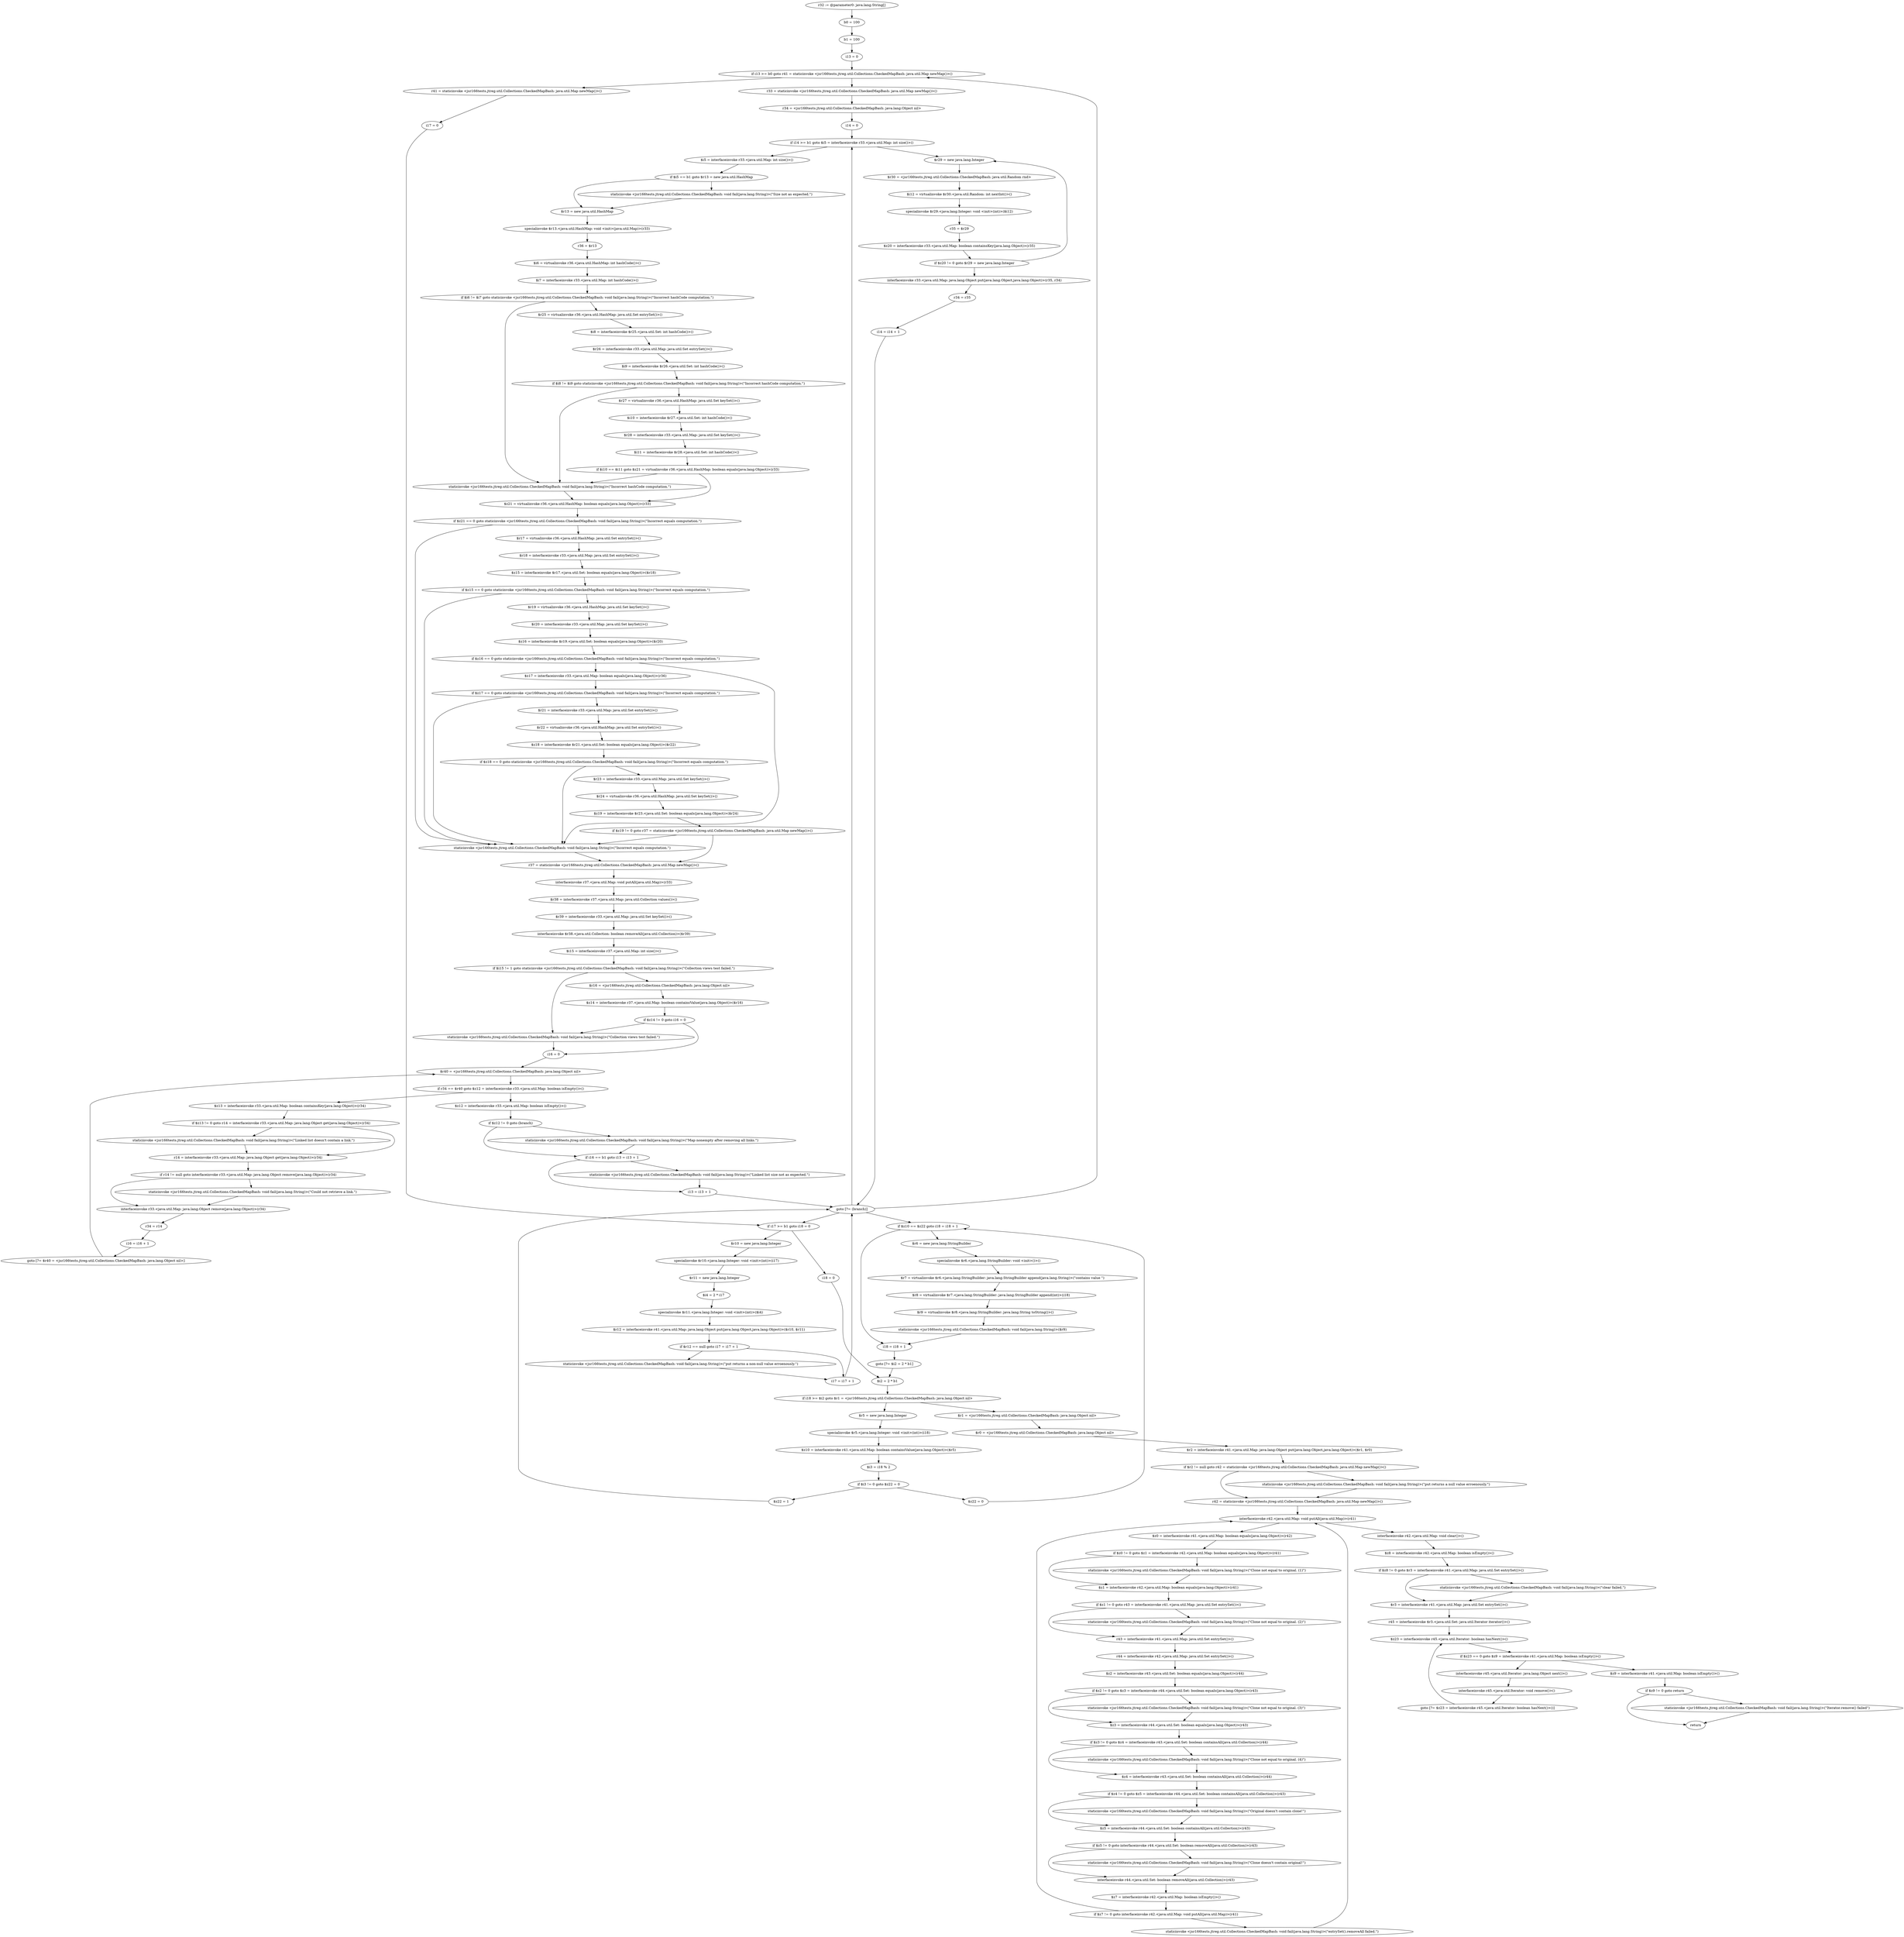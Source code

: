 digraph "unitGraph" {
    "r32 := @parameter0: java.lang.String[]"
    "b0 = 100"
    "b1 = 100"
    "i13 = 0"
    "if i13 >= b0 goto r41 = staticinvoke <jsr166tests.jtreg.util.Collections.CheckedMapBash: java.util.Map newMap()>()"
    "r33 = staticinvoke <jsr166tests.jtreg.util.Collections.CheckedMapBash: java.util.Map newMap()>()"
    "r34 = <jsr166tests.jtreg.util.Collections.CheckedMapBash: java.lang.Object nil>"
    "i14 = 0"
    "if i14 >= b1 goto $i5 = interfaceinvoke r33.<java.util.Map: int size()>()"
    "$r29 = new java.lang.Integer"
    "$r30 = <jsr166tests.jtreg.util.Collections.CheckedMapBash: java.util.Random rnd>"
    "$i12 = virtualinvoke $r30.<java.util.Random: int nextInt()>()"
    "specialinvoke $r29.<java.lang.Integer: void <init>(int)>($i12)"
    "r35 = $r29"
    "$z20 = interfaceinvoke r33.<java.util.Map: boolean containsKey(java.lang.Object)>(r35)"
    "if $z20 != 0 goto $r29 = new java.lang.Integer"
    "interfaceinvoke r33.<java.util.Map: java.lang.Object put(java.lang.Object,java.lang.Object)>(r35, r34)"
    "r34 = r35"
    "i14 = i14 + 1"
    "goto [?= (branch)]"
    "$i5 = interfaceinvoke r33.<java.util.Map: int size()>()"
    "if $i5 == b1 goto $r13 = new java.util.HashMap"
    "staticinvoke <jsr166tests.jtreg.util.Collections.CheckedMapBash: void fail(java.lang.String)>(\"Size not as expected.\")"
    "$r13 = new java.util.HashMap"
    "specialinvoke $r13.<java.util.HashMap: void <init>(java.util.Map)>(r33)"
    "r36 = $r13"
    "$i6 = virtualinvoke r36.<java.util.HashMap: int hashCode()>()"
    "$i7 = interfaceinvoke r33.<java.util.Map: int hashCode()>()"
    "if $i6 != $i7 goto staticinvoke <jsr166tests.jtreg.util.Collections.CheckedMapBash: void fail(java.lang.String)>(\"Incorrect hashCode computation.\")"
    "$r25 = virtualinvoke r36.<java.util.HashMap: java.util.Set entrySet()>()"
    "$i8 = interfaceinvoke $r25.<java.util.Set: int hashCode()>()"
    "$r26 = interfaceinvoke r33.<java.util.Map: java.util.Set entrySet()>()"
    "$i9 = interfaceinvoke $r26.<java.util.Set: int hashCode()>()"
    "if $i8 != $i9 goto staticinvoke <jsr166tests.jtreg.util.Collections.CheckedMapBash: void fail(java.lang.String)>(\"Incorrect hashCode computation.\")"
    "$r27 = virtualinvoke r36.<java.util.HashMap: java.util.Set keySet()>()"
    "$i10 = interfaceinvoke $r27.<java.util.Set: int hashCode()>()"
    "$r28 = interfaceinvoke r33.<java.util.Map: java.util.Set keySet()>()"
    "$i11 = interfaceinvoke $r28.<java.util.Set: int hashCode()>()"
    "if $i10 == $i11 goto $z21 = virtualinvoke r36.<java.util.HashMap: boolean equals(java.lang.Object)>(r33)"
    "staticinvoke <jsr166tests.jtreg.util.Collections.CheckedMapBash: void fail(java.lang.String)>(\"Incorrect hashCode computation.\")"
    "$z21 = virtualinvoke r36.<java.util.HashMap: boolean equals(java.lang.Object)>(r33)"
    "if $z21 == 0 goto staticinvoke <jsr166tests.jtreg.util.Collections.CheckedMapBash: void fail(java.lang.String)>(\"Incorrect equals computation.\")"
    "$r17 = virtualinvoke r36.<java.util.HashMap: java.util.Set entrySet()>()"
    "$r18 = interfaceinvoke r33.<java.util.Map: java.util.Set entrySet()>()"
    "$z15 = interfaceinvoke $r17.<java.util.Set: boolean equals(java.lang.Object)>($r18)"
    "if $z15 == 0 goto staticinvoke <jsr166tests.jtreg.util.Collections.CheckedMapBash: void fail(java.lang.String)>(\"Incorrect equals computation.\")"
    "$r19 = virtualinvoke r36.<java.util.HashMap: java.util.Set keySet()>()"
    "$r20 = interfaceinvoke r33.<java.util.Map: java.util.Set keySet()>()"
    "$z16 = interfaceinvoke $r19.<java.util.Set: boolean equals(java.lang.Object)>($r20)"
    "if $z16 == 0 goto staticinvoke <jsr166tests.jtreg.util.Collections.CheckedMapBash: void fail(java.lang.String)>(\"Incorrect equals computation.\")"
    "$z17 = interfaceinvoke r33.<java.util.Map: boolean equals(java.lang.Object)>(r36)"
    "if $z17 == 0 goto staticinvoke <jsr166tests.jtreg.util.Collections.CheckedMapBash: void fail(java.lang.String)>(\"Incorrect equals computation.\")"
    "$r21 = interfaceinvoke r33.<java.util.Map: java.util.Set entrySet()>()"
    "$r22 = virtualinvoke r36.<java.util.HashMap: java.util.Set entrySet()>()"
    "$z18 = interfaceinvoke $r21.<java.util.Set: boolean equals(java.lang.Object)>($r22)"
    "if $z18 == 0 goto staticinvoke <jsr166tests.jtreg.util.Collections.CheckedMapBash: void fail(java.lang.String)>(\"Incorrect equals computation.\")"
    "$r23 = interfaceinvoke r33.<java.util.Map: java.util.Set keySet()>()"
    "$r24 = virtualinvoke r36.<java.util.HashMap: java.util.Set keySet()>()"
    "$z19 = interfaceinvoke $r23.<java.util.Set: boolean equals(java.lang.Object)>($r24)"
    "if $z19 != 0 goto r37 = staticinvoke <jsr166tests.jtreg.util.Collections.CheckedMapBash: java.util.Map newMap()>()"
    "staticinvoke <jsr166tests.jtreg.util.Collections.CheckedMapBash: void fail(java.lang.String)>(\"Incorrect equals computation.\")"
    "r37 = staticinvoke <jsr166tests.jtreg.util.Collections.CheckedMapBash: java.util.Map newMap()>()"
    "interfaceinvoke r37.<java.util.Map: void putAll(java.util.Map)>(r33)"
    "$r38 = interfaceinvoke r37.<java.util.Map: java.util.Collection values()>()"
    "$r39 = interfaceinvoke r33.<java.util.Map: java.util.Set keySet()>()"
    "interfaceinvoke $r38.<java.util.Collection: boolean removeAll(java.util.Collection)>($r39)"
    "$i15 = interfaceinvoke r37.<java.util.Map: int size()>()"
    "if $i15 != 1 goto staticinvoke <jsr166tests.jtreg.util.Collections.CheckedMapBash: void fail(java.lang.String)>(\"Collection views test failed.\")"
    "$r16 = <jsr166tests.jtreg.util.Collections.CheckedMapBash: java.lang.Object nil>"
    "$z14 = interfaceinvoke r37.<java.util.Map: boolean containsValue(java.lang.Object)>($r16)"
    "if $z14 != 0 goto i16 = 0"
    "staticinvoke <jsr166tests.jtreg.util.Collections.CheckedMapBash: void fail(java.lang.String)>(\"Collection views test failed.\")"
    "i16 = 0"
    "$r40 = <jsr166tests.jtreg.util.Collections.CheckedMapBash: java.lang.Object nil>"
    "if r34 == $r40 goto $z12 = interfaceinvoke r33.<java.util.Map: boolean isEmpty()>()"
    "$z13 = interfaceinvoke r33.<java.util.Map: boolean containsKey(java.lang.Object)>(r34)"
    "if $z13 != 0 goto r14 = interfaceinvoke r33.<java.util.Map: java.lang.Object get(java.lang.Object)>(r34)"
    "staticinvoke <jsr166tests.jtreg.util.Collections.CheckedMapBash: void fail(java.lang.String)>(\"Linked list doesn\'t contain a link.\")"
    "r14 = interfaceinvoke r33.<java.util.Map: java.lang.Object get(java.lang.Object)>(r34)"
    "if r14 != null goto interfaceinvoke r33.<java.util.Map: java.lang.Object remove(java.lang.Object)>(r34)"
    "staticinvoke <jsr166tests.jtreg.util.Collections.CheckedMapBash: void fail(java.lang.String)>(\"Could not retrieve a link.\")"
    "interfaceinvoke r33.<java.util.Map: java.lang.Object remove(java.lang.Object)>(r34)"
    "r34 = r14"
    "i16 = i16 + 1"
    "goto [?= $r40 = <jsr166tests.jtreg.util.Collections.CheckedMapBash: java.lang.Object nil>]"
    "$z12 = interfaceinvoke r33.<java.util.Map: boolean isEmpty()>()"
    "if $z12 != 0 goto (branch)"
    "staticinvoke <jsr166tests.jtreg.util.Collections.CheckedMapBash: void fail(java.lang.String)>(\"Map nonempty after removing all links.\")"
    "if i16 == b1 goto i13 = i13 + 1"
    "staticinvoke <jsr166tests.jtreg.util.Collections.CheckedMapBash: void fail(java.lang.String)>(\"Linked list size not as expected.\")"
    "i13 = i13 + 1"
    "r41 = staticinvoke <jsr166tests.jtreg.util.Collections.CheckedMapBash: java.util.Map newMap()>()"
    "i17 = 0"
    "if i17 >= b1 goto i18 = 0"
    "$r10 = new java.lang.Integer"
    "specialinvoke $r10.<java.lang.Integer: void <init>(int)>(i17)"
    "$r11 = new java.lang.Integer"
    "$i4 = 2 * i17"
    "specialinvoke $r11.<java.lang.Integer: void <init>(int)>($i4)"
    "$r12 = interfaceinvoke r41.<java.util.Map: java.lang.Object put(java.lang.Object,java.lang.Object)>($r10, $r11)"
    "if $r12 == null goto i17 = i17 + 1"
    "staticinvoke <jsr166tests.jtreg.util.Collections.CheckedMapBash: void fail(java.lang.String)>(\"put returns a non-null value erroenously.\")"
    "i17 = i17 + 1"
    "i18 = 0"
    "$i2 = 2 * b1"
    "if i18 >= $i2 goto $r1 = <jsr166tests.jtreg.util.Collections.CheckedMapBash: java.lang.Object nil>"
    "$r5 = new java.lang.Integer"
    "specialinvoke $r5.<java.lang.Integer: void <init>(int)>(i18)"
    "$z10 = interfaceinvoke r41.<java.util.Map: boolean containsValue(java.lang.Object)>($r5)"
    "$i3 = i18 % 2"
    "if $i3 != 0 goto $z22 = 0"
    "$z22 = 1"
    "$z22 = 0"
    "if $z10 == $z22 goto i18 = i18 + 1"
    "$r6 = new java.lang.StringBuilder"
    "specialinvoke $r6.<java.lang.StringBuilder: void <init>()>()"
    "$r7 = virtualinvoke $r6.<java.lang.StringBuilder: java.lang.StringBuilder append(java.lang.String)>(\"contains value \")"
    "$r8 = virtualinvoke $r7.<java.lang.StringBuilder: java.lang.StringBuilder append(int)>(i18)"
    "$r9 = virtualinvoke $r8.<java.lang.StringBuilder: java.lang.String toString()>()"
    "staticinvoke <jsr166tests.jtreg.util.Collections.CheckedMapBash: void fail(java.lang.String)>($r9)"
    "i18 = i18 + 1"
    "goto [?= $i2 = 2 * b1]"
    "$r1 = <jsr166tests.jtreg.util.Collections.CheckedMapBash: java.lang.Object nil>"
    "$r0 = <jsr166tests.jtreg.util.Collections.CheckedMapBash: java.lang.Object nil>"
    "$r2 = interfaceinvoke r41.<java.util.Map: java.lang.Object put(java.lang.Object,java.lang.Object)>($r1, $r0)"
    "if $r2 != null goto r42 = staticinvoke <jsr166tests.jtreg.util.Collections.CheckedMapBash: java.util.Map newMap()>()"
    "staticinvoke <jsr166tests.jtreg.util.Collections.CheckedMapBash: void fail(java.lang.String)>(\"put returns a null value erroenously.\")"
    "r42 = staticinvoke <jsr166tests.jtreg.util.Collections.CheckedMapBash: java.util.Map newMap()>()"
    "interfaceinvoke r42.<java.util.Map: void putAll(java.util.Map)>(r41)"
    "$z0 = interfaceinvoke r41.<java.util.Map: boolean equals(java.lang.Object)>(r42)"
    "if $z0 != 0 goto $z1 = interfaceinvoke r42.<java.util.Map: boolean equals(java.lang.Object)>(r41)"
    "staticinvoke <jsr166tests.jtreg.util.Collections.CheckedMapBash: void fail(java.lang.String)>(\"Clone not equal to original. (1)\")"
    "$z1 = interfaceinvoke r42.<java.util.Map: boolean equals(java.lang.Object)>(r41)"
    "if $z1 != 0 goto r43 = interfaceinvoke r41.<java.util.Map: java.util.Set entrySet()>()"
    "staticinvoke <jsr166tests.jtreg.util.Collections.CheckedMapBash: void fail(java.lang.String)>(\"Clone not equal to original. (2)\")"
    "r43 = interfaceinvoke r41.<java.util.Map: java.util.Set entrySet()>()"
    "r44 = interfaceinvoke r42.<java.util.Map: java.util.Set entrySet()>()"
    "$z2 = interfaceinvoke r43.<java.util.Set: boolean equals(java.lang.Object)>(r44)"
    "if $z2 != 0 goto $z3 = interfaceinvoke r44.<java.util.Set: boolean equals(java.lang.Object)>(r43)"
    "staticinvoke <jsr166tests.jtreg.util.Collections.CheckedMapBash: void fail(java.lang.String)>(\"Clone not equal to original. (3)\")"
    "$z3 = interfaceinvoke r44.<java.util.Set: boolean equals(java.lang.Object)>(r43)"
    "if $z3 != 0 goto $z4 = interfaceinvoke r43.<java.util.Set: boolean containsAll(java.util.Collection)>(r44)"
    "staticinvoke <jsr166tests.jtreg.util.Collections.CheckedMapBash: void fail(java.lang.String)>(\"Clone not equal to original. (4)\")"
    "$z4 = interfaceinvoke r43.<java.util.Set: boolean containsAll(java.util.Collection)>(r44)"
    "if $z4 != 0 goto $z5 = interfaceinvoke r44.<java.util.Set: boolean containsAll(java.util.Collection)>(r43)"
    "staticinvoke <jsr166tests.jtreg.util.Collections.CheckedMapBash: void fail(java.lang.String)>(\"Original doesn\'t contain clone!\")"
    "$z5 = interfaceinvoke r44.<java.util.Set: boolean containsAll(java.util.Collection)>(r43)"
    "if $z5 != 0 goto interfaceinvoke r44.<java.util.Set: boolean removeAll(java.util.Collection)>(r43)"
    "staticinvoke <jsr166tests.jtreg.util.Collections.CheckedMapBash: void fail(java.lang.String)>(\"Clone doesn\'t contain original!\")"
    "interfaceinvoke r44.<java.util.Set: boolean removeAll(java.util.Collection)>(r43)"
    "$z7 = interfaceinvoke r42.<java.util.Map: boolean isEmpty()>()"
    "if $z7 != 0 goto interfaceinvoke r42.<java.util.Map: void putAll(java.util.Map)>(r41)"
    "staticinvoke <jsr166tests.jtreg.util.Collections.CheckedMapBash: void fail(java.lang.String)>(\"entrySet().removeAll failed.\")"
    "interfaceinvoke r42.<java.util.Map: void clear()>()"
    "$z8 = interfaceinvoke r42.<java.util.Map: boolean isEmpty()>()"
    "if $z8 != 0 goto $r3 = interfaceinvoke r41.<java.util.Map: java.util.Set entrySet()>()"
    "staticinvoke <jsr166tests.jtreg.util.Collections.CheckedMapBash: void fail(java.lang.String)>(\"clear failed.\")"
    "$r3 = interfaceinvoke r41.<java.util.Map: java.util.Set entrySet()>()"
    "r45 = interfaceinvoke $r3.<java.util.Set: java.util.Iterator iterator()>()"
    "$z23 = interfaceinvoke r45.<java.util.Iterator: boolean hasNext()>()"
    "if $z23 == 0 goto $z9 = interfaceinvoke r41.<java.util.Map: boolean isEmpty()>()"
    "interfaceinvoke r45.<java.util.Iterator: java.lang.Object next()>()"
    "interfaceinvoke r45.<java.util.Iterator: void remove()>()"
    "goto [?= $z23 = interfaceinvoke r45.<java.util.Iterator: boolean hasNext()>()]"
    "$z9 = interfaceinvoke r41.<java.util.Map: boolean isEmpty()>()"
    "if $z9 != 0 goto return"
    "staticinvoke <jsr166tests.jtreg.util.Collections.CheckedMapBash: void fail(java.lang.String)>(\"Iterator.remove() failed\")"
    "return"
    "r32 := @parameter0: java.lang.String[]"->"b0 = 100";
    "b0 = 100"->"b1 = 100";
    "b1 = 100"->"i13 = 0";
    "i13 = 0"->"if i13 >= b0 goto r41 = staticinvoke <jsr166tests.jtreg.util.Collections.CheckedMapBash: java.util.Map newMap()>()";
    "if i13 >= b0 goto r41 = staticinvoke <jsr166tests.jtreg.util.Collections.CheckedMapBash: java.util.Map newMap()>()"->"r33 = staticinvoke <jsr166tests.jtreg.util.Collections.CheckedMapBash: java.util.Map newMap()>()";
    "if i13 >= b0 goto r41 = staticinvoke <jsr166tests.jtreg.util.Collections.CheckedMapBash: java.util.Map newMap()>()"->"r41 = staticinvoke <jsr166tests.jtreg.util.Collections.CheckedMapBash: java.util.Map newMap()>()";
    "r33 = staticinvoke <jsr166tests.jtreg.util.Collections.CheckedMapBash: java.util.Map newMap()>()"->"r34 = <jsr166tests.jtreg.util.Collections.CheckedMapBash: java.lang.Object nil>";
    "r34 = <jsr166tests.jtreg.util.Collections.CheckedMapBash: java.lang.Object nil>"->"i14 = 0";
    "i14 = 0"->"if i14 >= b1 goto $i5 = interfaceinvoke r33.<java.util.Map: int size()>()";
    "if i14 >= b1 goto $i5 = interfaceinvoke r33.<java.util.Map: int size()>()"->"$r29 = new java.lang.Integer";
    "if i14 >= b1 goto $i5 = interfaceinvoke r33.<java.util.Map: int size()>()"->"$i5 = interfaceinvoke r33.<java.util.Map: int size()>()";
    "$r29 = new java.lang.Integer"->"$r30 = <jsr166tests.jtreg.util.Collections.CheckedMapBash: java.util.Random rnd>";
    "$r30 = <jsr166tests.jtreg.util.Collections.CheckedMapBash: java.util.Random rnd>"->"$i12 = virtualinvoke $r30.<java.util.Random: int nextInt()>()";
    "$i12 = virtualinvoke $r30.<java.util.Random: int nextInt()>()"->"specialinvoke $r29.<java.lang.Integer: void <init>(int)>($i12)";
    "specialinvoke $r29.<java.lang.Integer: void <init>(int)>($i12)"->"r35 = $r29";
    "r35 = $r29"->"$z20 = interfaceinvoke r33.<java.util.Map: boolean containsKey(java.lang.Object)>(r35)";
    "$z20 = interfaceinvoke r33.<java.util.Map: boolean containsKey(java.lang.Object)>(r35)"->"if $z20 != 0 goto $r29 = new java.lang.Integer";
    "if $z20 != 0 goto $r29 = new java.lang.Integer"->"interfaceinvoke r33.<java.util.Map: java.lang.Object put(java.lang.Object,java.lang.Object)>(r35, r34)";
    "if $z20 != 0 goto $r29 = new java.lang.Integer"->"$r29 = new java.lang.Integer";
    "interfaceinvoke r33.<java.util.Map: java.lang.Object put(java.lang.Object,java.lang.Object)>(r35, r34)"->"r34 = r35";
    "r34 = r35"->"i14 = i14 + 1";
    "i14 = i14 + 1"->"goto [?= (branch)]";
    "goto [?= (branch)]"->"if i14 >= b1 goto $i5 = interfaceinvoke r33.<java.util.Map: int size()>()";
    "$i5 = interfaceinvoke r33.<java.util.Map: int size()>()"->"if $i5 == b1 goto $r13 = new java.util.HashMap";
    "if $i5 == b1 goto $r13 = new java.util.HashMap"->"staticinvoke <jsr166tests.jtreg.util.Collections.CheckedMapBash: void fail(java.lang.String)>(\"Size not as expected.\")";
    "if $i5 == b1 goto $r13 = new java.util.HashMap"->"$r13 = new java.util.HashMap";
    "staticinvoke <jsr166tests.jtreg.util.Collections.CheckedMapBash: void fail(java.lang.String)>(\"Size not as expected.\")"->"$r13 = new java.util.HashMap";
    "$r13 = new java.util.HashMap"->"specialinvoke $r13.<java.util.HashMap: void <init>(java.util.Map)>(r33)";
    "specialinvoke $r13.<java.util.HashMap: void <init>(java.util.Map)>(r33)"->"r36 = $r13";
    "r36 = $r13"->"$i6 = virtualinvoke r36.<java.util.HashMap: int hashCode()>()";
    "$i6 = virtualinvoke r36.<java.util.HashMap: int hashCode()>()"->"$i7 = interfaceinvoke r33.<java.util.Map: int hashCode()>()";
    "$i7 = interfaceinvoke r33.<java.util.Map: int hashCode()>()"->"if $i6 != $i7 goto staticinvoke <jsr166tests.jtreg.util.Collections.CheckedMapBash: void fail(java.lang.String)>(\"Incorrect hashCode computation.\")";
    "if $i6 != $i7 goto staticinvoke <jsr166tests.jtreg.util.Collections.CheckedMapBash: void fail(java.lang.String)>(\"Incorrect hashCode computation.\")"->"$r25 = virtualinvoke r36.<java.util.HashMap: java.util.Set entrySet()>()";
    "if $i6 != $i7 goto staticinvoke <jsr166tests.jtreg.util.Collections.CheckedMapBash: void fail(java.lang.String)>(\"Incorrect hashCode computation.\")"->"staticinvoke <jsr166tests.jtreg.util.Collections.CheckedMapBash: void fail(java.lang.String)>(\"Incorrect hashCode computation.\")";
    "$r25 = virtualinvoke r36.<java.util.HashMap: java.util.Set entrySet()>()"->"$i8 = interfaceinvoke $r25.<java.util.Set: int hashCode()>()";
    "$i8 = interfaceinvoke $r25.<java.util.Set: int hashCode()>()"->"$r26 = interfaceinvoke r33.<java.util.Map: java.util.Set entrySet()>()";
    "$r26 = interfaceinvoke r33.<java.util.Map: java.util.Set entrySet()>()"->"$i9 = interfaceinvoke $r26.<java.util.Set: int hashCode()>()";
    "$i9 = interfaceinvoke $r26.<java.util.Set: int hashCode()>()"->"if $i8 != $i9 goto staticinvoke <jsr166tests.jtreg.util.Collections.CheckedMapBash: void fail(java.lang.String)>(\"Incorrect hashCode computation.\")";
    "if $i8 != $i9 goto staticinvoke <jsr166tests.jtreg.util.Collections.CheckedMapBash: void fail(java.lang.String)>(\"Incorrect hashCode computation.\")"->"$r27 = virtualinvoke r36.<java.util.HashMap: java.util.Set keySet()>()";
    "if $i8 != $i9 goto staticinvoke <jsr166tests.jtreg.util.Collections.CheckedMapBash: void fail(java.lang.String)>(\"Incorrect hashCode computation.\")"->"staticinvoke <jsr166tests.jtreg.util.Collections.CheckedMapBash: void fail(java.lang.String)>(\"Incorrect hashCode computation.\")";
    "$r27 = virtualinvoke r36.<java.util.HashMap: java.util.Set keySet()>()"->"$i10 = interfaceinvoke $r27.<java.util.Set: int hashCode()>()";
    "$i10 = interfaceinvoke $r27.<java.util.Set: int hashCode()>()"->"$r28 = interfaceinvoke r33.<java.util.Map: java.util.Set keySet()>()";
    "$r28 = interfaceinvoke r33.<java.util.Map: java.util.Set keySet()>()"->"$i11 = interfaceinvoke $r28.<java.util.Set: int hashCode()>()";
    "$i11 = interfaceinvoke $r28.<java.util.Set: int hashCode()>()"->"if $i10 == $i11 goto $z21 = virtualinvoke r36.<java.util.HashMap: boolean equals(java.lang.Object)>(r33)";
    "if $i10 == $i11 goto $z21 = virtualinvoke r36.<java.util.HashMap: boolean equals(java.lang.Object)>(r33)"->"staticinvoke <jsr166tests.jtreg.util.Collections.CheckedMapBash: void fail(java.lang.String)>(\"Incorrect hashCode computation.\")";
    "if $i10 == $i11 goto $z21 = virtualinvoke r36.<java.util.HashMap: boolean equals(java.lang.Object)>(r33)"->"$z21 = virtualinvoke r36.<java.util.HashMap: boolean equals(java.lang.Object)>(r33)";
    "staticinvoke <jsr166tests.jtreg.util.Collections.CheckedMapBash: void fail(java.lang.String)>(\"Incorrect hashCode computation.\")"->"$z21 = virtualinvoke r36.<java.util.HashMap: boolean equals(java.lang.Object)>(r33)";
    "$z21 = virtualinvoke r36.<java.util.HashMap: boolean equals(java.lang.Object)>(r33)"->"if $z21 == 0 goto staticinvoke <jsr166tests.jtreg.util.Collections.CheckedMapBash: void fail(java.lang.String)>(\"Incorrect equals computation.\")";
    "if $z21 == 0 goto staticinvoke <jsr166tests.jtreg.util.Collections.CheckedMapBash: void fail(java.lang.String)>(\"Incorrect equals computation.\")"->"$r17 = virtualinvoke r36.<java.util.HashMap: java.util.Set entrySet()>()";
    "if $z21 == 0 goto staticinvoke <jsr166tests.jtreg.util.Collections.CheckedMapBash: void fail(java.lang.String)>(\"Incorrect equals computation.\")"->"staticinvoke <jsr166tests.jtreg.util.Collections.CheckedMapBash: void fail(java.lang.String)>(\"Incorrect equals computation.\")";
    "$r17 = virtualinvoke r36.<java.util.HashMap: java.util.Set entrySet()>()"->"$r18 = interfaceinvoke r33.<java.util.Map: java.util.Set entrySet()>()";
    "$r18 = interfaceinvoke r33.<java.util.Map: java.util.Set entrySet()>()"->"$z15 = interfaceinvoke $r17.<java.util.Set: boolean equals(java.lang.Object)>($r18)";
    "$z15 = interfaceinvoke $r17.<java.util.Set: boolean equals(java.lang.Object)>($r18)"->"if $z15 == 0 goto staticinvoke <jsr166tests.jtreg.util.Collections.CheckedMapBash: void fail(java.lang.String)>(\"Incorrect equals computation.\")";
    "if $z15 == 0 goto staticinvoke <jsr166tests.jtreg.util.Collections.CheckedMapBash: void fail(java.lang.String)>(\"Incorrect equals computation.\")"->"$r19 = virtualinvoke r36.<java.util.HashMap: java.util.Set keySet()>()";
    "if $z15 == 0 goto staticinvoke <jsr166tests.jtreg.util.Collections.CheckedMapBash: void fail(java.lang.String)>(\"Incorrect equals computation.\")"->"staticinvoke <jsr166tests.jtreg.util.Collections.CheckedMapBash: void fail(java.lang.String)>(\"Incorrect equals computation.\")";
    "$r19 = virtualinvoke r36.<java.util.HashMap: java.util.Set keySet()>()"->"$r20 = interfaceinvoke r33.<java.util.Map: java.util.Set keySet()>()";
    "$r20 = interfaceinvoke r33.<java.util.Map: java.util.Set keySet()>()"->"$z16 = interfaceinvoke $r19.<java.util.Set: boolean equals(java.lang.Object)>($r20)";
    "$z16 = interfaceinvoke $r19.<java.util.Set: boolean equals(java.lang.Object)>($r20)"->"if $z16 == 0 goto staticinvoke <jsr166tests.jtreg.util.Collections.CheckedMapBash: void fail(java.lang.String)>(\"Incorrect equals computation.\")";
    "if $z16 == 0 goto staticinvoke <jsr166tests.jtreg.util.Collections.CheckedMapBash: void fail(java.lang.String)>(\"Incorrect equals computation.\")"->"$z17 = interfaceinvoke r33.<java.util.Map: boolean equals(java.lang.Object)>(r36)";
    "if $z16 == 0 goto staticinvoke <jsr166tests.jtreg.util.Collections.CheckedMapBash: void fail(java.lang.String)>(\"Incorrect equals computation.\")"->"staticinvoke <jsr166tests.jtreg.util.Collections.CheckedMapBash: void fail(java.lang.String)>(\"Incorrect equals computation.\")";
    "$z17 = interfaceinvoke r33.<java.util.Map: boolean equals(java.lang.Object)>(r36)"->"if $z17 == 0 goto staticinvoke <jsr166tests.jtreg.util.Collections.CheckedMapBash: void fail(java.lang.String)>(\"Incorrect equals computation.\")";
    "if $z17 == 0 goto staticinvoke <jsr166tests.jtreg.util.Collections.CheckedMapBash: void fail(java.lang.String)>(\"Incorrect equals computation.\")"->"$r21 = interfaceinvoke r33.<java.util.Map: java.util.Set entrySet()>()";
    "if $z17 == 0 goto staticinvoke <jsr166tests.jtreg.util.Collections.CheckedMapBash: void fail(java.lang.String)>(\"Incorrect equals computation.\")"->"staticinvoke <jsr166tests.jtreg.util.Collections.CheckedMapBash: void fail(java.lang.String)>(\"Incorrect equals computation.\")";
    "$r21 = interfaceinvoke r33.<java.util.Map: java.util.Set entrySet()>()"->"$r22 = virtualinvoke r36.<java.util.HashMap: java.util.Set entrySet()>()";
    "$r22 = virtualinvoke r36.<java.util.HashMap: java.util.Set entrySet()>()"->"$z18 = interfaceinvoke $r21.<java.util.Set: boolean equals(java.lang.Object)>($r22)";
    "$z18 = interfaceinvoke $r21.<java.util.Set: boolean equals(java.lang.Object)>($r22)"->"if $z18 == 0 goto staticinvoke <jsr166tests.jtreg.util.Collections.CheckedMapBash: void fail(java.lang.String)>(\"Incorrect equals computation.\")";
    "if $z18 == 0 goto staticinvoke <jsr166tests.jtreg.util.Collections.CheckedMapBash: void fail(java.lang.String)>(\"Incorrect equals computation.\")"->"$r23 = interfaceinvoke r33.<java.util.Map: java.util.Set keySet()>()";
    "if $z18 == 0 goto staticinvoke <jsr166tests.jtreg.util.Collections.CheckedMapBash: void fail(java.lang.String)>(\"Incorrect equals computation.\")"->"staticinvoke <jsr166tests.jtreg.util.Collections.CheckedMapBash: void fail(java.lang.String)>(\"Incorrect equals computation.\")";
    "$r23 = interfaceinvoke r33.<java.util.Map: java.util.Set keySet()>()"->"$r24 = virtualinvoke r36.<java.util.HashMap: java.util.Set keySet()>()";
    "$r24 = virtualinvoke r36.<java.util.HashMap: java.util.Set keySet()>()"->"$z19 = interfaceinvoke $r23.<java.util.Set: boolean equals(java.lang.Object)>($r24)";
    "$z19 = interfaceinvoke $r23.<java.util.Set: boolean equals(java.lang.Object)>($r24)"->"if $z19 != 0 goto r37 = staticinvoke <jsr166tests.jtreg.util.Collections.CheckedMapBash: java.util.Map newMap()>()";
    "if $z19 != 0 goto r37 = staticinvoke <jsr166tests.jtreg.util.Collections.CheckedMapBash: java.util.Map newMap()>()"->"staticinvoke <jsr166tests.jtreg.util.Collections.CheckedMapBash: void fail(java.lang.String)>(\"Incorrect equals computation.\")";
    "if $z19 != 0 goto r37 = staticinvoke <jsr166tests.jtreg.util.Collections.CheckedMapBash: java.util.Map newMap()>()"->"r37 = staticinvoke <jsr166tests.jtreg.util.Collections.CheckedMapBash: java.util.Map newMap()>()";
    "staticinvoke <jsr166tests.jtreg.util.Collections.CheckedMapBash: void fail(java.lang.String)>(\"Incorrect equals computation.\")"->"r37 = staticinvoke <jsr166tests.jtreg.util.Collections.CheckedMapBash: java.util.Map newMap()>()";
    "r37 = staticinvoke <jsr166tests.jtreg.util.Collections.CheckedMapBash: java.util.Map newMap()>()"->"interfaceinvoke r37.<java.util.Map: void putAll(java.util.Map)>(r33)";
    "interfaceinvoke r37.<java.util.Map: void putAll(java.util.Map)>(r33)"->"$r38 = interfaceinvoke r37.<java.util.Map: java.util.Collection values()>()";
    "$r38 = interfaceinvoke r37.<java.util.Map: java.util.Collection values()>()"->"$r39 = interfaceinvoke r33.<java.util.Map: java.util.Set keySet()>()";
    "$r39 = interfaceinvoke r33.<java.util.Map: java.util.Set keySet()>()"->"interfaceinvoke $r38.<java.util.Collection: boolean removeAll(java.util.Collection)>($r39)";
    "interfaceinvoke $r38.<java.util.Collection: boolean removeAll(java.util.Collection)>($r39)"->"$i15 = interfaceinvoke r37.<java.util.Map: int size()>()";
    "$i15 = interfaceinvoke r37.<java.util.Map: int size()>()"->"if $i15 != 1 goto staticinvoke <jsr166tests.jtreg.util.Collections.CheckedMapBash: void fail(java.lang.String)>(\"Collection views test failed.\")";
    "if $i15 != 1 goto staticinvoke <jsr166tests.jtreg.util.Collections.CheckedMapBash: void fail(java.lang.String)>(\"Collection views test failed.\")"->"$r16 = <jsr166tests.jtreg.util.Collections.CheckedMapBash: java.lang.Object nil>";
    "if $i15 != 1 goto staticinvoke <jsr166tests.jtreg.util.Collections.CheckedMapBash: void fail(java.lang.String)>(\"Collection views test failed.\")"->"staticinvoke <jsr166tests.jtreg.util.Collections.CheckedMapBash: void fail(java.lang.String)>(\"Collection views test failed.\")";
    "$r16 = <jsr166tests.jtreg.util.Collections.CheckedMapBash: java.lang.Object nil>"->"$z14 = interfaceinvoke r37.<java.util.Map: boolean containsValue(java.lang.Object)>($r16)";
    "$z14 = interfaceinvoke r37.<java.util.Map: boolean containsValue(java.lang.Object)>($r16)"->"if $z14 != 0 goto i16 = 0";
    "if $z14 != 0 goto i16 = 0"->"staticinvoke <jsr166tests.jtreg.util.Collections.CheckedMapBash: void fail(java.lang.String)>(\"Collection views test failed.\")";
    "if $z14 != 0 goto i16 = 0"->"i16 = 0";
    "staticinvoke <jsr166tests.jtreg.util.Collections.CheckedMapBash: void fail(java.lang.String)>(\"Collection views test failed.\")"->"i16 = 0";
    "i16 = 0"->"$r40 = <jsr166tests.jtreg.util.Collections.CheckedMapBash: java.lang.Object nil>";
    "$r40 = <jsr166tests.jtreg.util.Collections.CheckedMapBash: java.lang.Object nil>"->"if r34 == $r40 goto $z12 = interfaceinvoke r33.<java.util.Map: boolean isEmpty()>()";
    "if r34 == $r40 goto $z12 = interfaceinvoke r33.<java.util.Map: boolean isEmpty()>()"->"$z13 = interfaceinvoke r33.<java.util.Map: boolean containsKey(java.lang.Object)>(r34)";
    "if r34 == $r40 goto $z12 = interfaceinvoke r33.<java.util.Map: boolean isEmpty()>()"->"$z12 = interfaceinvoke r33.<java.util.Map: boolean isEmpty()>()";
    "$z13 = interfaceinvoke r33.<java.util.Map: boolean containsKey(java.lang.Object)>(r34)"->"if $z13 != 0 goto r14 = interfaceinvoke r33.<java.util.Map: java.lang.Object get(java.lang.Object)>(r34)";
    "if $z13 != 0 goto r14 = interfaceinvoke r33.<java.util.Map: java.lang.Object get(java.lang.Object)>(r34)"->"staticinvoke <jsr166tests.jtreg.util.Collections.CheckedMapBash: void fail(java.lang.String)>(\"Linked list doesn\'t contain a link.\")";
    "if $z13 != 0 goto r14 = interfaceinvoke r33.<java.util.Map: java.lang.Object get(java.lang.Object)>(r34)"->"r14 = interfaceinvoke r33.<java.util.Map: java.lang.Object get(java.lang.Object)>(r34)";
    "staticinvoke <jsr166tests.jtreg.util.Collections.CheckedMapBash: void fail(java.lang.String)>(\"Linked list doesn\'t contain a link.\")"->"r14 = interfaceinvoke r33.<java.util.Map: java.lang.Object get(java.lang.Object)>(r34)";
    "r14 = interfaceinvoke r33.<java.util.Map: java.lang.Object get(java.lang.Object)>(r34)"->"if r14 != null goto interfaceinvoke r33.<java.util.Map: java.lang.Object remove(java.lang.Object)>(r34)";
    "if r14 != null goto interfaceinvoke r33.<java.util.Map: java.lang.Object remove(java.lang.Object)>(r34)"->"staticinvoke <jsr166tests.jtreg.util.Collections.CheckedMapBash: void fail(java.lang.String)>(\"Could not retrieve a link.\")";
    "if r14 != null goto interfaceinvoke r33.<java.util.Map: java.lang.Object remove(java.lang.Object)>(r34)"->"interfaceinvoke r33.<java.util.Map: java.lang.Object remove(java.lang.Object)>(r34)";
    "staticinvoke <jsr166tests.jtreg.util.Collections.CheckedMapBash: void fail(java.lang.String)>(\"Could not retrieve a link.\")"->"interfaceinvoke r33.<java.util.Map: java.lang.Object remove(java.lang.Object)>(r34)";
    "interfaceinvoke r33.<java.util.Map: java.lang.Object remove(java.lang.Object)>(r34)"->"r34 = r14";
    "r34 = r14"->"i16 = i16 + 1";
    "i16 = i16 + 1"->"goto [?= $r40 = <jsr166tests.jtreg.util.Collections.CheckedMapBash: java.lang.Object nil>]";
    "goto [?= $r40 = <jsr166tests.jtreg.util.Collections.CheckedMapBash: java.lang.Object nil>]"->"$r40 = <jsr166tests.jtreg.util.Collections.CheckedMapBash: java.lang.Object nil>";
    "$z12 = interfaceinvoke r33.<java.util.Map: boolean isEmpty()>()"->"if $z12 != 0 goto (branch)";
    "if $z12 != 0 goto (branch)"->"staticinvoke <jsr166tests.jtreg.util.Collections.CheckedMapBash: void fail(java.lang.String)>(\"Map nonempty after removing all links.\")";
    "if $z12 != 0 goto (branch)"->"if i16 == b1 goto i13 = i13 + 1";
    "staticinvoke <jsr166tests.jtreg.util.Collections.CheckedMapBash: void fail(java.lang.String)>(\"Map nonempty after removing all links.\")"->"if i16 == b1 goto i13 = i13 + 1";
    "if i16 == b1 goto i13 = i13 + 1"->"staticinvoke <jsr166tests.jtreg.util.Collections.CheckedMapBash: void fail(java.lang.String)>(\"Linked list size not as expected.\")";
    "if i16 == b1 goto i13 = i13 + 1"->"i13 = i13 + 1";
    "staticinvoke <jsr166tests.jtreg.util.Collections.CheckedMapBash: void fail(java.lang.String)>(\"Linked list size not as expected.\")"->"i13 = i13 + 1";
    "i13 = i13 + 1"->"goto [?= (branch)]";
    "goto [?= (branch)]"->"if i13 >= b0 goto r41 = staticinvoke <jsr166tests.jtreg.util.Collections.CheckedMapBash: java.util.Map newMap()>()";
    "r41 = staticinvoke <jsr166tests.jtreg.util.Collections.CheckedMapBash: java.util.Map newMap()>()"->"i17 = 0";
    "i17 = 0"->"if i17 >= b1 goto i18 = 0";
    "if i17 >= b1 goto i18 = 0"->"$r10 = new java.lang.Integer";
    "if i17 >= b1 goto i18 = 0"->"i18 = 0";
    "$r10 = new java.lang.Integer"->"specialinvoke $r10.<java.lang.Integer: void <init>(int)>(i17)";
    "specialinvoke $r10.<java.lang.Integer: void <init>(int)>(i17)"->"$r11 = new java.lang.Integer";
    "$r11 = new java.lang.Integer"->"$i4 = 2 * i17";
    "$i4 = 2 * i17"->"specialinvoke $r11.<java.lang.Integer: void <init>(int)>($i4)";
    "specialinvoke $r11.<java.lang.Integer: void <init>(int)>($i4)"->"$r12 = interfaceinvoke r41.<java.util.Map: java.lang.Object put(java.lang.Object,java.lang.Object)>($r10, $r11)";
    "$r12 = interfaceinvoke r41.<java.util.Map: java.lang.Object put(java.lang.Object,java.lang.Object)>($r10, $r11)"->"if $r12 == null goto i17 = i17 + 1";
    "if $r12 == null goto i17 = i17 + 1"->"staticinvoke <jsr166tests.jtreg.util.Collections.CheckedMapBash: void fail(java.lang.String)>(\"put returns a non-null value erroenously.\")";
    "if $r12 == null goto i17 = i17 + 1"->"i17 = i17 + 1";
    "staticinvoke <jsr166tests.jtreg.util.Collections.CheckedMapBash: void fail(java.lang.String)>(\"put returns a non-null value erroenously.\")"->"i17 = i17 + 1";
    "i17 = i17 + 1"->"goto [?= (branch)]";
    "goto [?= (branch)]"->"if i17 >= b1 goto i18 = 0";
    "i18 = 0"->"$i2 = 2 * b1";
    "$i2 = 2 * b1"->"if i18 >= $i2 goto $r1 = <jsr166tests.jtreg.util.Collections.CheckedMapBash: java.lang.Object nil>";
    "if i18 >= $i2 goto $r1 = <jsr166tests.jtreg.util.Collections.CheckedMapBash: java.lang.Object nil>"->"$r5 = new java.lang.Integer";
    "if i18 >= $i2 goto $r1 = <jsr166tests.jtreg.util.Collections.CheckedMapBash: java.lang.Object nil>"->"$r1 = <jsr166tests.jtreg.util.Collections.CheckedMapBash: java.lang.Object nil>";
    "$r5 = new java.lang.Integer"->"specialinvoke $r5.<java.lang.Integer: void <init>(int)>(i18)";
    "specialinvoke $r5.<java.lang.Integer: void <init>(int)>(i18)"->"$z10 = interfaceinvoke r41.<java.util.Map: boolean containsValue(java.lang.Object)>($r5)";
    "$z10 = interfaceinvoke r41.<java.util.Map: boolean containsValue(java.lang.Object)>($r5)"->"$i3 = i18 % 2";
    "$i3 = i18 % 2"->"if $i3 != 0 goto $z22 = 0";
    "if $i3 != 0 goto $z22 = 0"->"$z22 = 1";
    "if $i3 != 0 goto $z22 = 0"->"$z22 = 0";
    "$z22 = 1"->"goto [?= (branch)]";
    "goto [?= (branch)]"->"if $z10 == $z22 goto i18 = i18 + 1";
    "$z22 = 0"->"if $z10 == $z22 goto i18 = i18 + 1";
    "if $z10 == $z22 goto i18 = i18 + 1"->"$r6 = new java.lang.StringBuilder";
    "if $z10 == $z22 goto i18 = i18 + 1"->"i18 = i18 + 1";
    "$r6 = new java.lang.StringBuilder"->"specialinvoke $r6.<java.lang.StringBuilder: void <init>()>()";
    "specialinvoke $r6.<java.lang.StringBuilder: void <init>()>()"->"$r7 = virtualinvoke $r6.<java.lang.StringBuilder: java.lang.StringBuilder append(java.lang.String)>(\"contains value \")";
    "$r7 = virtualinvoke $r6.<java.lang.StringBuilder: java.lang.StringBuilder append(java.lang.String)>(\"contains value \")"->"$r8 = virtualinvoke $r7.<java.lang.StringBuilder: java.lang.StringBuilder append(int)>(i18)";
    "$r8 = virtualinvoke $r7.<java.lang.StringBuilder: java.lang.StringBuilder append(int)>(i18)"->"$r9 = virtualinvoke $r8.<java.lang.StringBuilder: java.lang.String toString()>()";
    "$r9 = virtualinvoke $r8.<java.lang.StringBuilder: java.lang.String toString()>()"->"staticinvoke <jsr166tests.jtreg.util.Collections.CheckedMapBash: void fail(java.lang.String)>($r9)";
    "staticinvoke <jsr166tests.jtreg.util.Collections.CheckedMapBash: void fail(java.lang.String)>($r9)"->"i18 = i18 + 1";
    "i18 = i18 + 1"->"goto [?= $i2 = 2 * b1]";
    "goto [?= $i2 = 2 * b1]"->"$i2 = 2 * b1";
    "$r1 = <jsr166tests.jtreg.util.Collections.CheckedMapBash: java.lang.Object nil>"->"$r0 = <jsr166tests.jtreg.util.Collections.CheckedMapBash: java.lang.Object nil>";
    "$r0 = <jsr166tests.jtreg.util.Collections.CheckedMapBash: java.lang.Object nil>"->"$r2 = interfaceinvoke r41.<java.util.Map: java.lang.Object put(java.lang.Object,java.lang.Object)>($r1, $r0)";
    "$r2 = interfaceinvoke r41.<java.util.Map: java.lang.Object put(java.lang.Object,java.lang.Object)>($r1, $r0)"->"if $r2 != null goto r42 = staticinvoke <jsr166tests.jtreg.util.Collections.CheckedMapBash: java.util.Map newMap()>()";
    "if $r2 != null goto r42 = staticinvoke <jsr166tests.jtreg.util.Collections.CheckedMapBash: java.util.Map newMap()>()"->"staticinvoke <jsr166tests.jtreg.util.Collections.CheckedMapBash: void fail(java.lang.String)>(\"put returns a null value erroenously.\")";
    "if $r2 != null goto r42 = staticinvoke <jsr166tests.jtreg.util.Collections.CheckedMapBash: java.util.Map newMap()>()"->"r42 = staticinvoke <jsr166tests.jtreg.util.Collections.CheckedMapBash: java.util.Map newMap()>()";
    "staticinvoke <jsr166tests.jtreg.util.Collections.CheckedMapBash: void fail(java.lang.String)>(\"put returns a null value erroenously.\")"->"r42 = staticinvoke <jsr166tests.jtreg.util.Collections.CheckedMapBash: java.util.Map newMap()>()";
    "r42 = staticinvoke <jsr166tests.jtreg.util.Collections.CheckedMapBash: java.util.Map newMap()>()"->"interfaceinvoke r42.<java.util.Map: void putAll(java.util.Map)>(r41)";
    "interfaceinvoke r42.<java.util.Map: void putAll(java.util.Map)>(r41)"->"$z0 = interfaceinvoke r41.<java.util.Map: boolean equals(java.lang.Object)>(r42)";
    "$z0 = interfaceinvoke r41.<java.util.Map: boolean equals(java.lang.Object)>(r42)"->"if $z0 != 0 goto $z1 = interfaceinvoke r42.<java.util.Map: boolean equals(java.lang.Object)>(r41)";
    "if $z0 != 0 goto $z1 = interfaceinvoke r42.<java.util.Map: boolean equals(java.lang.Object)>(r41)"->"staticinvoke <jsr166tests.jtreg.util.Collections.CheckedMapBash: void fail(java.lang.String)>(\"Clone not equal to original. (1)\")";
    "if $z0 != 0 goto $z1 = interfaceinvoke r42.<java.util.Map: boolean equals(java.lang.Object)>(r41)"->"$z1 = interfaceinvoke r42.<java.util.Map: boolean equals(java.lang.Object)>(r41)";
    "staticinvoke <jsr166tests.jtreg.util.Collections.CheckedMapBash: void fail(java.lang.String)>(\"Clone not equal to original. (1)\")"->"$z1 = interfaceinvoke r42.<java.util.Map: boolean equals(java.lang.Object)>(r41)";
    "$z1 = interfaceinvoke r42.<java.util.Map: boolean equals(java.lang.Object)>(r41)"->"if $z1 != 0 goto r43 = interfaceinvoke r41.<java.util.Map: java.util.Set entrySet()>()";
    "if $z1 != 0 goto r43 = interfaceinvoke r41.<java.util.Map: java.util.Set entrySet()>()"->"staticinvoke <jsr166tests.jtreg.util.Collections.CheckedMapBash: void fail(java.lang.String)>(\"Clone not equal to original. (2)\")";
    "if $z1 != 0 goto r43 = interfaceinvoke r41.<java.util.Map: java.util.Set entrySet()>()"->"r43 = interfaceinvoke r41.<java.util.Map: java.util.Set entrySet()>()";
    "staticinvoke <jsr166tests.jtreg.util.Collections.CheckedMapBash: void fail(java.lang.String)>(\"Clone not equal to original. (2)\")"->"r43 = interfaceinvoke r41.<java.util.Map: java.util.Set entrySet()>()";
    "r43 = interfaceinvoke r41.<java.util.Map: java.util.Set entrySet()>()"->"r44 = interfaceinvoke r42.<java.util.Map: java.util.Set entrySet()>()";
    "r44 = interfaceinvoke r42.<java.util.Map: java.util.Set entrySet()>()"->"$z2 = interfaceinvoke r43.<java.util.Set: boolean equals(java.lang.Object)>(r44)";
    "$z2 = interfaceinvoke r43.<java.util.Set: boolean equals(java.lang.Object)>(r44)"->"if $z2 != 0 goto $z3 = interfaceinvoke r44.<java.util.Set: boolean equals(java.lang.Object)>(r43)";
    "if $z2 != 0 goto $z3 = interfaceinvoke r44.<java.util.Set: boolean equals(java.lang.Object)>(r43)"->"staticinvoke <jsr166tests.jtreg.util.Collections.CheckedMapBash: void fail(java.lang.String)>(\"Clone not equal to original. (3)\")";
    "if $z2 != 0 goto $z3 = interfaceinvoke r44.<java.util.Set: boolean equals(java.lang.Object)>(r43)"->"$z3 = interfaceinvoke r44.<java.util.Set: boolean equals(java.lang.Object)>(r43)";
    "staticinvoke <jsr166tests.jtreg.util.Collections.CheckedMapBash: void fail(java.lang.String)>(\"Clone not equal to original. (3)\")"->"$z3 = interfaceinvoke r44.<java.util.Set: boolean equals(java.lang.Object)>(r43)";
    "$z3 = interfaceinvoke r44.<java.util.Set: boolean equals(java.lang.Object)>(r43)"->"if $z3 != 0 goto $z4 = interfaceinvoke r43.<java.util.Set: boolean containsAll(java.util.Collection)>(r44)";
    "if $z3 != 0 goto $z4 = interfaceinvoke r43.<java.util.Set: boolean containsAll(java.util.Collection)>(r44)"->"staticinvoke <jsr166tests.jtreg.util.Collections.CheckedMapBash: void fail(java.lang.String)>(\"Clone not equal to original. (4)\")";
    "if $z3 != 0 goto $z4 = interfaceinvoke r43.<java.util.Set: boolean containsAll(java.util.Collection)>(r44)"->"$z4 = interfaceinvoke r43.<java.util.Set: boolean containsAll(java.util.Collection)>(r44)";
    "staticinvoke <jsr166tests.jtreg.util.Collections.CheckedMapBash: void fail(java.lang.String)>(\"Clone not equal to original. (4)\")"->"$z4 = interfaceinvoke r43.<java.util.Set: boolean containsAll(java.util.Collection)>(r44)";
    "$z4 = interfaceinvoke r43.<java.util.Set: boolean containsAll(java.util.Collection)>(r44)"->"if $z4 != 0 goto $z5 = interfaceinvoke r44.<java.util.Set: boolean containsAll(java.util.Collection)>(r43)";
    "if $z4 != 0 goto $z5 = interfaceinvoke r44.<java.util.Set: boolean containsAll(java.util.Collection)>(r43)"->"staticinvoke <jsr166tests.jtreg.util.Collections.CheckedMapBash: void fail(java.lang.String)>(\"Original doesn\'t contain clone!\")";
    "if $z4 != 0 goto $z5 = interfaceinvoke r44.<java.util.Set: boolean containsAll(java.util.Collection)>(r43)"->"$z5 = interfaceinvoke r44.<java.util.Set: boolean containsAll(java.util.Collection)>(r43)";
    "staticinvoke <jsr166tests.jtreg.util.Collections.CheckedMapBash: void fail(java.lang.String)>(\"Original doesn\'t contain clone!\")"->"$z5 = interfaceinvoke r44.<java.util.Set: boolean containsAll(java.util.Collection)>(r43)";
    "$z5 = interfaceinvoke r44.<java.util.Set: boolean containsAll(java.util.Collection)>(r43)"->"if $z5 != 0 goto interfaceinvoke r44.<java.util.Set: boolean removeAll(java.util.Collection)>(r43)";
    "if $z5 != 0 goto interfaceinvoke r44.<java.util.Set: boolean removeAll(java.util.Collection)>(r43)"->"staticinvoke <jsr166tests.jtreg.util.Collections.CheckedMapBash: void fail(java.lang.String)>(\"Clone doesn\'t contain original!\")";
    "if $z5 != 0 goto interfaceinvoke r44.<java.util.Set: boolean removeAll(java.util.Collection)>(r43)"->"interfaceinvoke r44.<java.util.Set: boolean removeAll(java.util.Collection)>(r43)";
    "staticinvoke <jsr166tests.jtreg.util.Collections.CheckedMapBash: void fail(java.lang.String)>(\"Clone doesn\'t contain original!\")"->"interfaceinvoke r44.<java.util.Set: boolean removeAll(java.util.Collection)>(r43)";
    "interfaceinvoke r44.<java.util.Set: boolean removeAll(java.util.Collection)>(r43)"->"$z7 = interfaceinvoke r42.<java.util.Map: boolean isEmpty()>()";
    "$z7 = interfaceinvoke r42.<java.util.Map: boolean isEmpty()>()"->"if $z7 != 0 goto interfaceinvoke r42.<java.util.Map: void putAll(java.util.Map)>(r41)";
    "if $z7 != 0 goto interfaceinvoke r42.<java.util.Map: void putAll(java.util.Map)>(r41)"->"staticinvoke <jsr166tests.jtreg.util.Collections.CheckedMapBash: void fail(java.lang.String)>(\"entrySet().removeAll failed.\")";
    "if $z7 != 0 goto interfaceinvoke r42.<java.util.Map: void putAll(java.util.Map)>(r41)"->"interfaceinvoke r42.<java.util.Map: void putAll(java.util.Map)>(r41)";
    "staticinvoke <jsr166tests.jtreg.util.Collections.CheckedMapBash: void fail(java.lang.String)>(\"entrySet().removeAll failed.\")"->"interfaceinvoke r42.<java.util.Map: void putAll(java.util.Map)>(r41)";
    "interfaceinvoke r42.<java.util.Map: void putAll(java.util.Map)>(r41)"->"interfaceinvoke r42.<java.util.Map: void clear()>()";
    "interfaceinvoke r42.<java.util.Map: void clear()>()"->"$z8 = interfaceinvoke r42.<java.util.Map: boolean isEmpty()>()";
    "$z8 = interfaceinvoke r42.<java.util.Map: boolean isEmpty()>()"->"if $z8 != 0 goto $r3 = interfaceinvoke r41.<java.util.Map: java.util.Set entrySet()>()";
    "if $z8 != 0 goto $r3 = interfaceinvoke r41.<java.util.Map: java.util.Set entrySet()>()"->"staticinvoke <jsr166tests.jtreg.util.Collections.CheckedMapBash: void fail(java.lang.String)>(\"clear failed.\")";
    "if $z8 != 0 goto $r3 = interfaceinvoke r41.<java.util.Map: java.util.Set entrySet()>()"->"$r3 = interfaceinvoke r41.<java.util.Map: java.util.Set entrySet()>()";
    "staticinvoke <jsr166tests.jtreg.util.Collections.CheckedMapBash: void fail(java.lang.String)>(\"clear failed.\")"->"$r3 = interfaceinvoke r41.<java.util.Map: java.util.Set entrySet()>()";
    "$r3 = interfaceinvoke r41.<java.util.Map: java.util.Set entrySet()>()"->"r45 = interfaceinvoke $r3.<java.util.Set: java.util.Iterator iterator()>()";
    "r45 = interfaceinvoke $r3.<java.util.Set: java.util.Iterator iterator()>()"->"$z23 = interfaceinvoke r45.<java.util.Iterator: boolean hasNext()>()";
    "$z23 = interfaceinvoke r45.<java.util.Iterator: boolean hasNext()>()"->"if $z23 == 0 goto $z9 = interfaceinvoke r41.<java.util.Map: boolean isEmpty()>()";
    "if $z23 == 0 goto $z9 = interfaceinvoke r41.<java.util.Map: boolean isEmpty()>()"->"interfaceinvoke r45.<java.util.Iterator: java.lang.Object next()>()";
    "if $z23 == 0 goto $z9 = interfaceinvoke r41.<java.util.Map: boolean isEmpty()>()"->"$z9 = interfaceinvoke r41.<java.util.Map: boolean isEmpty()>()";
    "interfaceinvoke r45.<java.util.Iterator: java.lang.Object next()>()"->"interfaceinvoke r45.<java.util.Iterator: void remove()>()";
    "interfaceinvoke r45.<java.util.Iterator: void remove()>()"->"goto [?= $z23 = interfaceinvoke r45.<java.util.Iterator: boolean hasNext()>()]";
    "goto [?= $z23 = interfaceinvoke r45.<java.util.Iterator: boolean hasNext()>()]"->"$z23 = interfaceinvoke r45.<java.util.Iterator: boolean hasNext()>()";
    "$z9 = interfaceinvoke r41.<java.util.Map: boolean isEmpty()>()"->"if $z9 != 0 goto return";
    "if $z9 != 0 goto return"->"staticinvoke <jsr166tests.jtreg.util.Collections.CheckedMapBash: void fail(java.lang.String)>(\"Iterator.remove() failed\")";
    "if $z9 != 0 goto return"->"return";
    "staticinvoke <jsr166tests.jtreg.util.Collections.CheckedMapBash: void fail(java.lang.String)>(\"Iterator.remove() failed\")"->"return";
}
